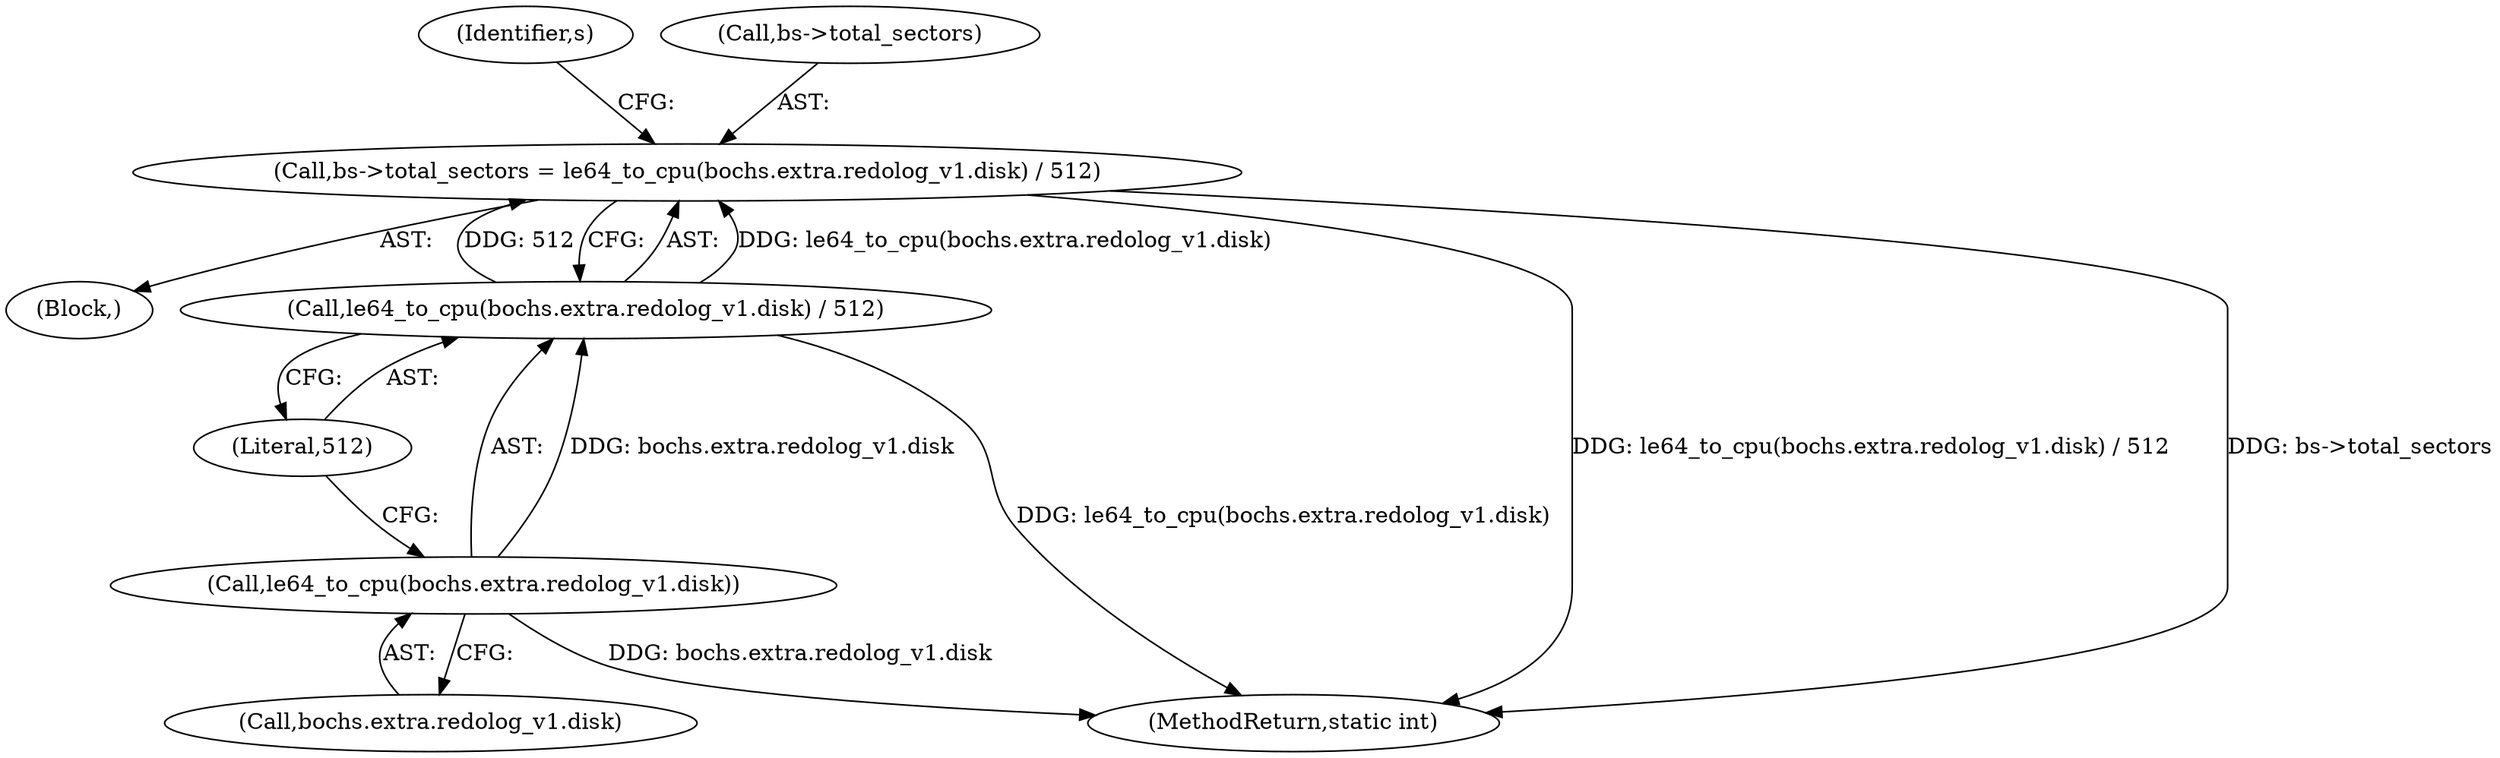 digraph "0_qemu_e3737b820b45e54b059656dc3f914f895ac7a88b@pointer" {
"1000190" [label="(Call,bs->total_sectors = le64_to_cpu(bochs.extra.redolog_v1.disk) / 512)"];
"1000194" [label="(Call,le64_to_cpu(bochs.extra.redolog_v1.disk) / 512)"];
"1000195" [label="(Call,le64_to_cpu(bochs.extra.redolog_v1.disk))"];
"1000203" [label="(Literal,512)"];
"1000190" [label="(Call,bs->total_sectors = le64_to_cpu(bochs.extra.redolog_v1.disk) / 512)"];
"1000195" [label="(Call,le64_to_cpu(bochs.extra.redolog_v1.disk))"];
"1000189" [label="(Block,)"];
"1000194" [label="(Call,le64_to_cpu(bochs.extra.redolog_v1.disk) / 512)"];
"1000449" [label="(MethodReturn,static int)"];
"1000222" [label="(Identifier,s)"];
"1000191" [label="(Call,bs->total_sectors)"];
"1000196" [label="(Call,bochs.extra.redolog_v1.disk)"];
"1000190" -> "1000189"  [label="AST: "];
"1000190" -> "1000194"  [label="CFG: "];
"1000191" -> "1000190"  [label="AST: "];
"1000194" -> "1000190"  [label="AST: "];
"1000222" -> "1000190"  [label="CFG: "];
"1000190" -> "1000449"  [label="DDG: le64_to_cpu(bochs.extra.redolog_v1.disk) / 512"];
"1000190" -> "1000449"  [label="DDG: bs->total_sectors"];
"1000194" -> "1000190"  [label="DDG: le64_to_cpu(bochs.extra.redolog_v1.disk)"];
"1000194" -> "1000190"  [label="DDG: 512"];
"1000194" -> "1000203"  [label="CFG: "];
"1000195" -> "1000194"  [label="AST: "];
"1000203" -> "1000194"  [label="AST: "];
"1000194" -> "1000449"  [label="DDG: le64_to_cpu(bochs.extra.redolog_v1.disk)"];
"1000195" -> "1000194"  [label="DDG: bochs.extra.redolog_v1.disk"];
"1000195" -> "1000196"  [label="CFG: "];
"1000196" -> "1000195"  [label="AST: "];
"1000203" -> "1000195"  [label="CFG: "];
"1000195" -> "1000449"  [label="DDG: bochs.extra.redolog_v1.disk"];
}
